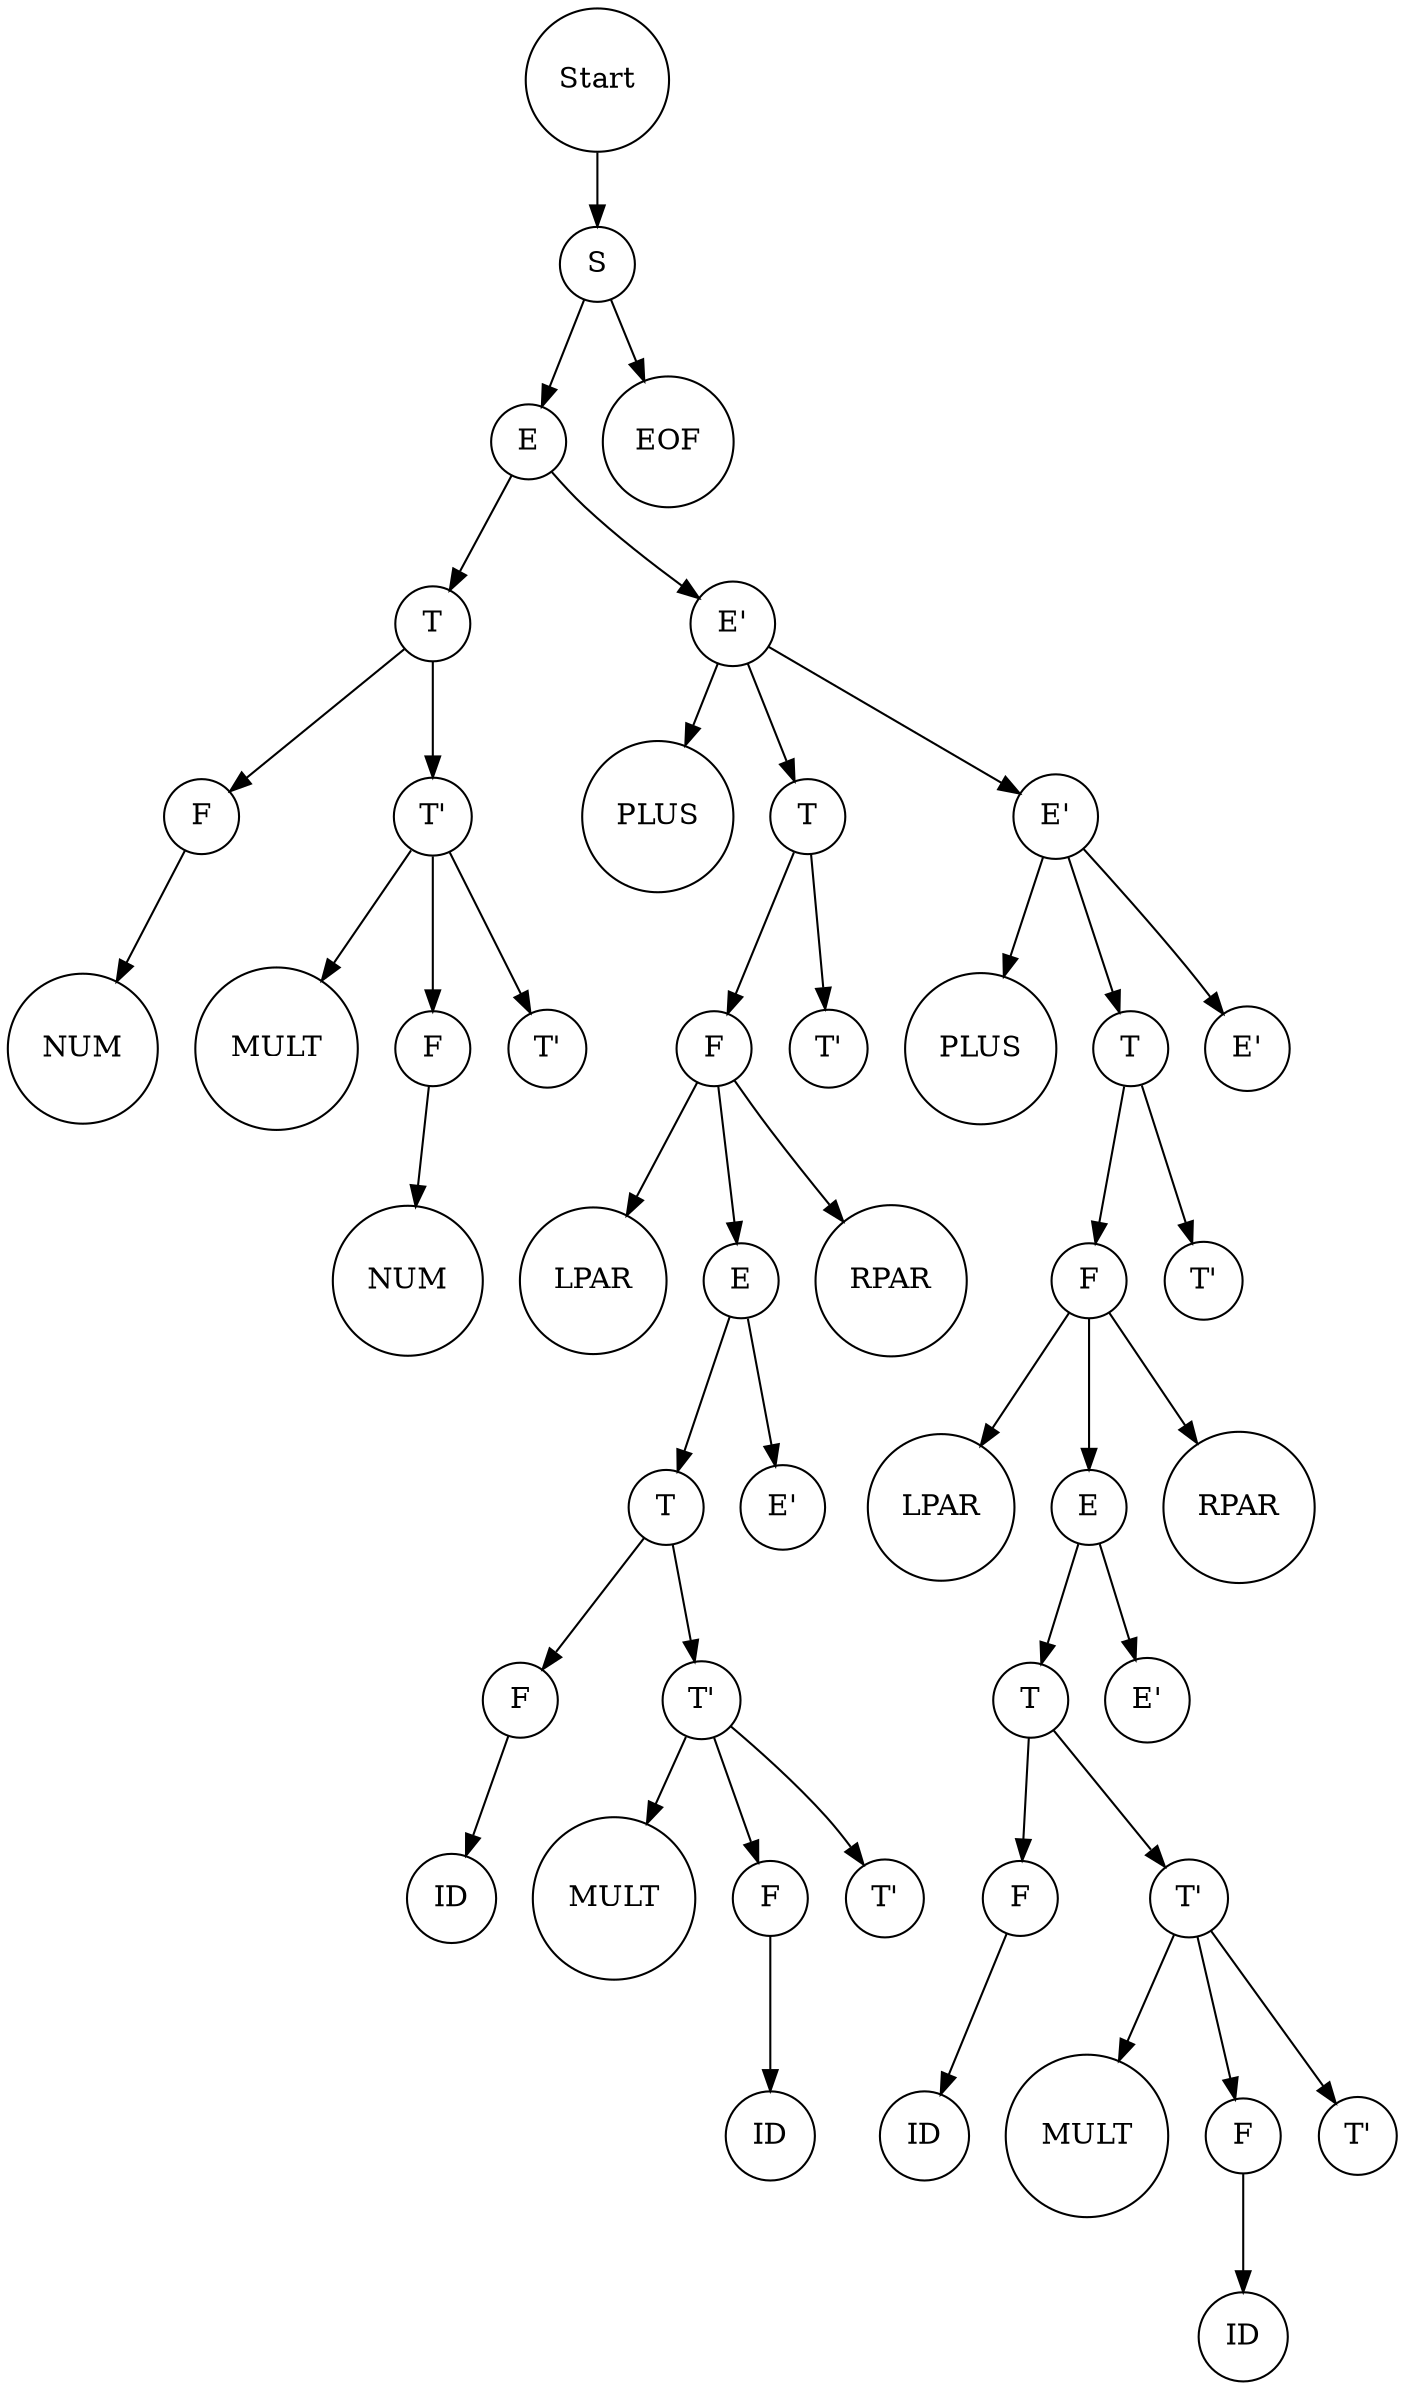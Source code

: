 digraph G {
            rankdir=TB; // Tree-like top-bottom orientation
            node [shape=circle];
              node0 [label="Start"];
  node0_0 [label="S"];
  node0 -> node0_0;
  node0_0_0 [label="E"];
  node0_0 -> node0_0_0;
  node0_0_0_0 [label="T"];
  node0_0_0 -> node0_0_0_0;
  node0_0_0_0_0 [label="F"];
  node0_0_0_0 -> node0_0_0_0_0;
  node0_0_0_0_0_0 [label="NUM"];
  node0_0_0_0_0 -> node0_0_0_0_0_0;
  node0_0_0_0_1 [label="T'"];
  node0_0_0_0 -> node0_0_0_0_1;
  node0_0_0_0_1_0 [label="MULT"];
  node0_0_0_0_1 -> node0_0_0_0_1_0;
  node0_0_0_0_1_1 [label="F"];
  node0_0_0_0_1 -> node0_0_0_0_1_1;
  node0_0_0_0_1_1_0 [label="NUM"];
  node0_0_0_0_1_1 -> node0_0_0_0_1_1_0;
  node0_0_0_0_1_2 [label="T'"];
  node0_0_0_0_1 -> node0_0_0_0_1_2;
  node0_0_0_1 [label="E'"];
  node0_0_0 -> node0_0_0_1;
  node0_0_0_1_0 [label="PLUS"];
  node0_0_0_1 -> node0_0_0_1_0;
  node0_0_0_1_1 [label="T"];
  node0_0_0_1 -> node0_0_0_1_1;
  node0_0_0_1_1_0 [label="F"];
  node0_0_0_1_1 -> node0_0_0_1_1_0;
  node0_0_0_1_1_0_0 [label="LPAR"];
  node0_0_0_1_1_0 -> node0_0_0_1_1_0_0;
  node0_0_0_1_1_0_1 [label="E"];
  node0_0_0_1_1_0 -> node0_0_0_1_1_0_1;
  node0_0_0_1_1_0_1_0 [label="T"];
  node0_0_0_1_1_0_1 -> node0_0_0_1_1_0_1_0;
  node0_0_0_1_1_0_1_0_0 [label="F"];
  node0_0_0_1_1_0_1_0 -> node0_0_0_1_1_0_1_0_0;
  node0_0_0_1_1_0_1_0_0_0 [label="ID"];
  node0_0_0_1_1_0_1_0_0 -> node0_0_0_1_1_0_1_0_0_0;
  node0_0_0_1_1_0_1_0_1 [label="T'"];
  node0_0_0_1_1_0_1_0 -> node0_0_0_1_1_0_1_0_1;
  node0_0_0_1_1_0_1_0_1_0 [label="MULT"];
  node0_0_0_1_1_0_1_0_1 -> node0_0_0_1_1_0_1_0_1_0;
  node0_0_0_1_1_0_1_0_1_1 [label="F"];
  node0_0_0_1_1_0_1_0_1 -> node0_0_0_1_1_0_1_0_1_1;
  node0_0_0_1_1_0_1_0_1_1_0 [label="ID"];
  node0_0_0_1_1_0_1_0_1_1 -> node0_0_0_1_1_0_1_0_1_1_0;
  node0_0_0_1_1_0_1_0_1_2 [label="T'"];
  node0_0_0_1_1_0_1_0_1 -> node0_0_0_1_1_0_1_0_1_2;
  node0_0_0_1_1_0_1_1 [label="E'"];
  node0_0_0_1_1_0_1 -> node0_0_0_1_1_0_1_1;
  node0_0_0_1_1_0_2 [label="RPAR"];
  node0_0_0_1_1_0 -> node0_0_0_1_1_0_2;
  node0_0_0_1_1_1 [label="T'"];
  node0_0_0_1_1 -> node0_0_0_1_1_1;
  node0_0_0_1_2 [label="E'"];
  node0_0_0_1 -> node0_0_0_1_2;
  node0_0_0_1_2_0 [label="PLUS"];
  node0_0_0_1_2 -> node0_0_0_1_2_0;
  node0_0_0_1_2_1 [label="T"];
  node0_0_0_1_2 -> node0_0_0_1_2_1;
  node0_0_0_1_2_1_0 [label="F"];
  node0_0_0_1_2_1 -> node0_0_0_1_2_1_0;
  node0_0_0_1_2_1_0_0 [label="LPAR"];
  node0_0_0_1_2_1_0 -> node0_0_0_1_2_1_0_0;
  node0_0_0_1_2_1_0_1 [label="E"];
  node0_0_0_1_2_1_0 -> node0_0_0_1_2_1_0_1;
  node0_0_0_1_2_1_0_1_0 [label="T"];
  node0_0_0_1_2_1_0_1 -> node0_0_0_1_2_1_0_1_0;
  node0_0_0_1_2_1_0_1_0_0 [label="F"];
  node0_0_0_1_2_1_0_1_0 -> node0_0_0_1_2_1_0_1_0_0;
  node0_0_0_1_2_1_0_1_0_0_0 [label="ID"];
  node0_0_0_1_2_1_0_1_0_0 -> node0_0_0_1_2_1_0_1_0_0_0;
  node0_0_0_1_2_1_0_1_0_1 [label="T'"];
  node0_0_0_1_2_1_0_1_0 -> node0_0_0_1_2_1_0_1_0_1;
  node0_0_0_1_2_1_0_1_0_1_0 [label="MULT"];
  node0_0_0_1_2_1_0_1_0_1 -> node0_0_0_1_2_1_0_1_0_1_0;
  node0_0_0_1_2_1_0_1_0_1_1 [label="F"];
  node0_0_0_1_2_1_0_1_0_1 -> node0_0_0_1_2_1_0_1_0_1_1;
  node0_0_0_1_2_1_0_1_0_1_1_0 [label="ID"];
  node0_0_0_1_2_1_0_1_0_1_1 -> node0_0_0_1_2_1_0_1_0_1_1_0;
  node0_0_0_1_2_1_0_1_0_1_2 [label="T'"];
  node0_0_0_1_2_1_0_1_0_1 -> node0_0_0_1_2_1_0_1_0_1_2;
  node0_0_0_1_2_1_0_1_1 [label="E'"];
  node0_0_0_1_2_1_0_1 -> node0_0_0_1_2_1_0_1_1;
  node0_0_0_1_2_1_0_2 [label="RPAR"];
  node0_0_0_1_2_1_0 -> node0_0_0_1_2_1_0_2;
  node0_0_0_1_2_1_1 [label="T'"];
  node0_0_0_1_2_1 -> node0_0_0_1_2_1_1;
  node0_0_0_1_2_2 [label="E'"];
  node0_0_0_1_2 -> node0_0_0_1_2_2;
  node0_0_1 [label="EOF"];
  node0_0 -> node0_0_1;
        }